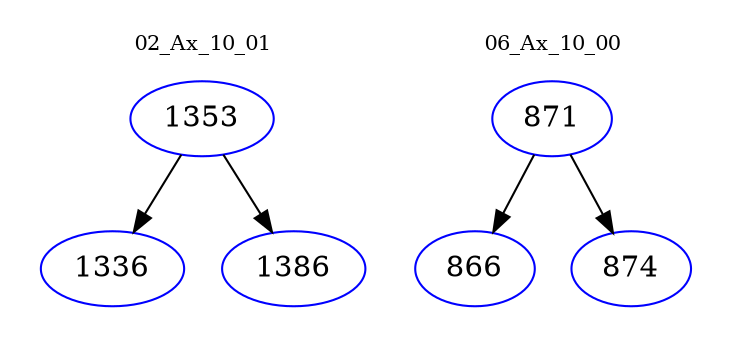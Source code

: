digraph{
subgraph cluster_0 {
color = white
label = "02_Ax_10_01";
fontsize=10;
T0_1353 [label="1353", color="blue"]
T0_1353 -> T0_1336 [color="black"]
T0_1336 [label="1336", color="blue"]
T0_1353 -> T0_1386 [color="black"]
T0_1386 [label="1386", color="blue"]
}
subgraph cluster_1 {
color = white
label = "06_Ax_10_00";
fontsize=10;
T1_871 [label="871", color="blue"]
T1_871 -> T1_866 [color="black"]
T1_866 [label="866", color="blue"]
T1_871 -> T1_874 [color="black"]
T1_874 [label="874", color="blue"]
}
}

